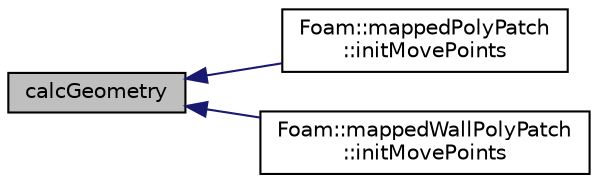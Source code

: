 digraph "calcGeometry"
{
  bgcolor="transparent";
  edge [fontname="Helvetica",fontsize="10",labelfontname="Helvetica",labelfontsize="10"];
  node [fontname="Helvetica",fontsize="10",shape=record];
  rankdir="LR";
  Node1 [label="calcGeometry",height=0.2,width=0.4,color="black", fillcolor="grey75", style="filled" fontcolor="black"];
  Node1 -> Node2 [dir="back",color="midnightblue",fontsize="10",style="solid",fontname="Helvetica"];
  Node2 [label="Foam::mappedPolyPatch\l::initMovePoints",height=0.2,width=0.4,color="black",URL="$classFoam_1_1mappedPolyPatch.html#a2bad1de417e8eb8f09a4ed66147a3274",tooltip="Initialise the patches for moving points. "];
  Node1 -> Node3 [dir="back",color="midnightblue",fontsize="10",style="solid",fontname="Helvetica"];
  Node3 [label="Foam::mappedWallPolyPatch\l::initMovePoints",height=0.2,width=0.4,color="black",URL="$classFoam_1_1mappedWallPolyPatch.html#a2bad1de417e8eb8f09a4ed66147a3274",tooltip="Initialise the patches for moving points. "];
}
